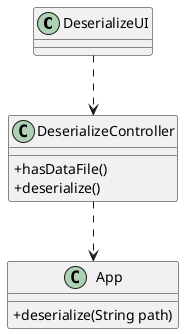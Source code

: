 @startuml CD
skinparam classAttributeIconSize 0
top to bottom direction

class DeserializeUI {

}

class DeserializeController {
        + hasDataFile()
        + deserialize()
}

DeserializeUI ..> DeserializeController

class App {
        + deserialize(String path)
}

DeserializeController ..> App

@enduml
